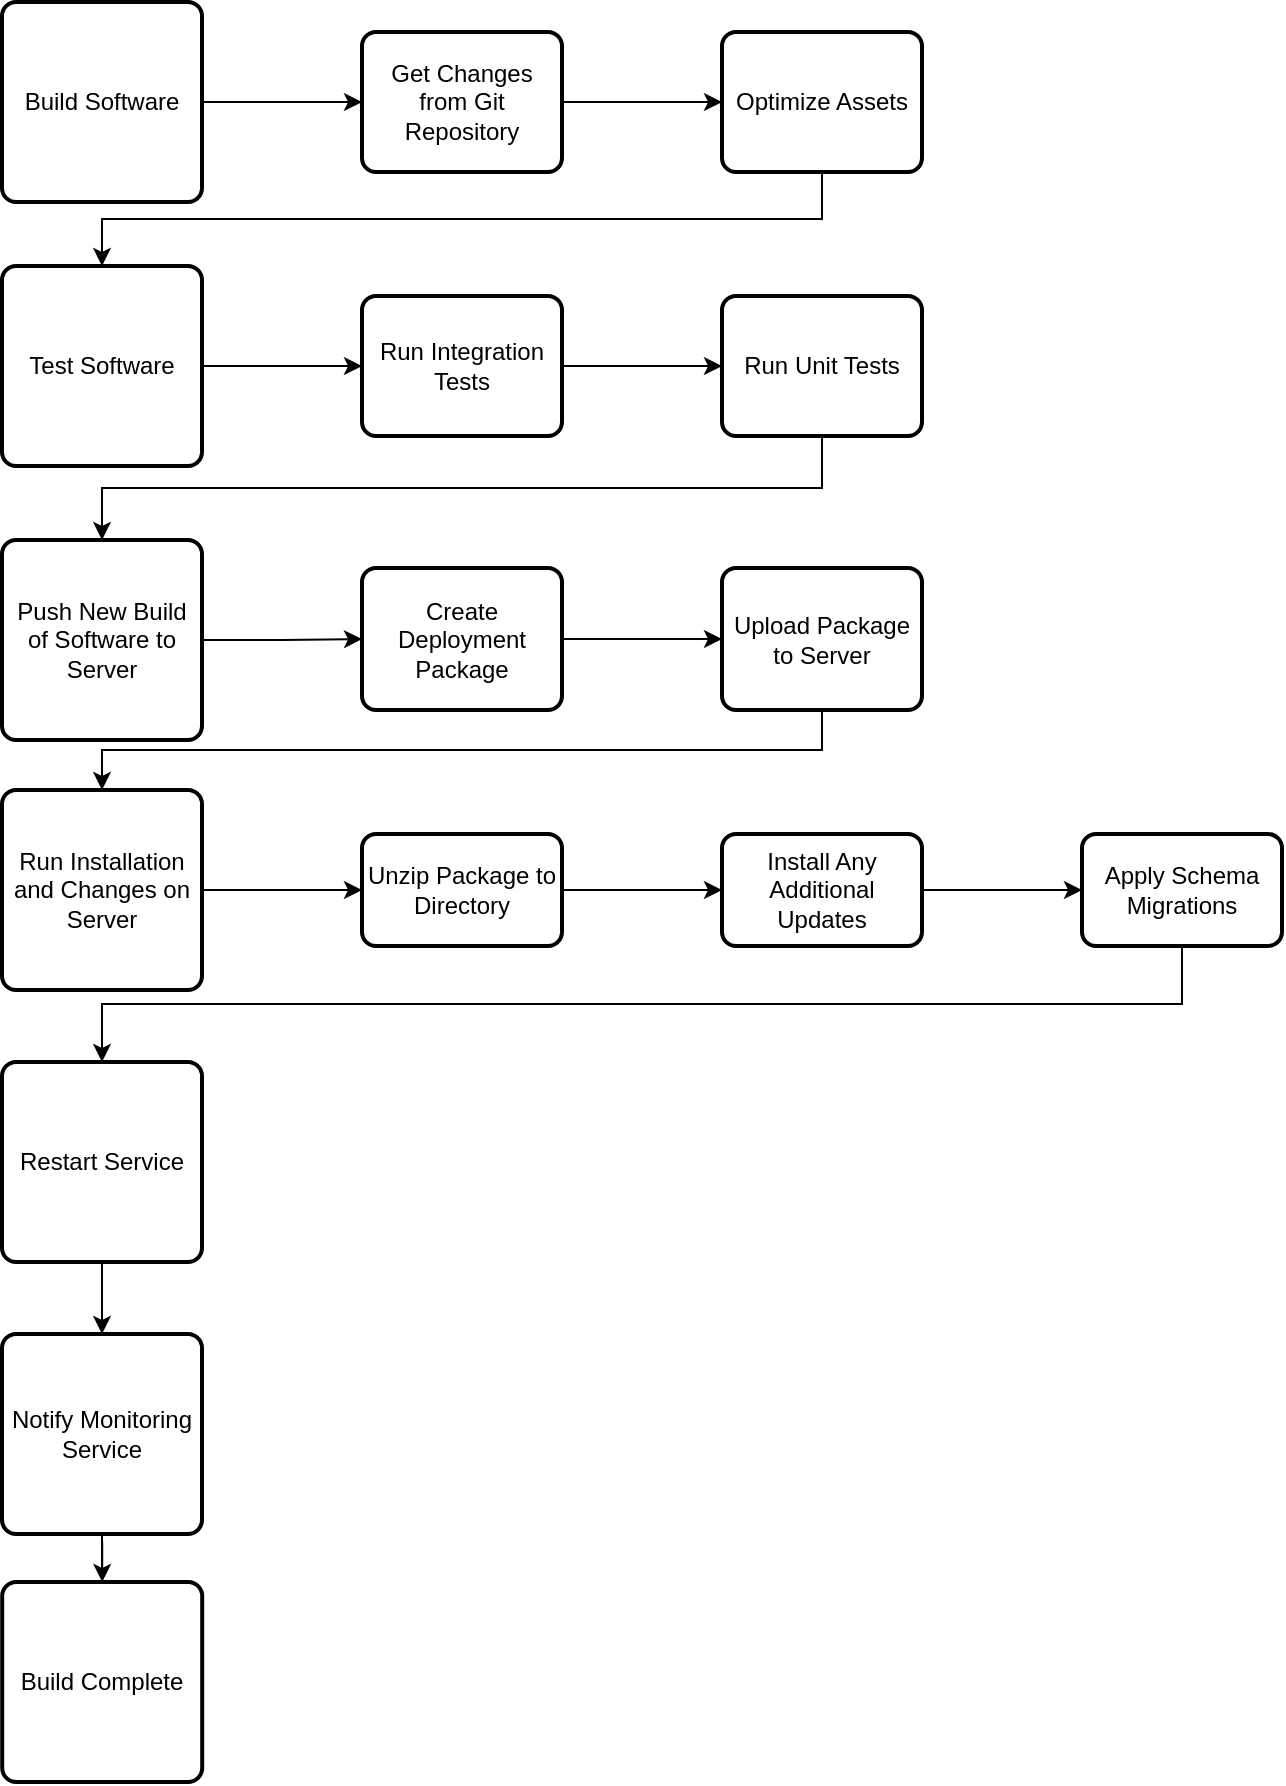 <mxfile version="11.0.5" type="device"><diagram id="PEpAmb-kBfw5PnfE_NCs" name="Page-1"><mxGraphModel dx="588" dy="625" grid="1" gridSize="10" guides="1" tooltips="1" connect="1" arrows="1" fold="1" page="1" pageScale="1" pageWidth="850" pageHeight="1100" math="0" shadow="0"><root><mxCell id="0"/><mxCell id="1" parent="0"/><mxCell id="VcBYsudx46ciPpxLEuvh-15" value="" style="edgeStyle=orthogonalEdgeStyle;rounded=0;orthogonalLoop=1;jettySize=auto;html=1;" edge="1" parent="1" source="VcBYsudx46ciPpxLEuvh-1" target="VcBYsudx46ciPpxLEuvh-14"><mxGeometry relative="1" as="geometry"/></mxCell><mxCell id="VcBYsudx46ciPpxLEuvh-1" value="Build Software" style="rounded=1;whiteSpace=wrap;html=1;absoluteArcSize=1;arcSize=14;strokeWidth=2;" vertex="1" parent="1"><mxGeometry x="40" y="20" width="100" height="100" as="geometry"/></mxCell><mxCell id="VcBYsudx46ciPpxLEuvh-17" value="" style="edgeStyle=orthogonalEdgeStyle;rounded=0;orthogonalLoop=1;jettySize=auto;html=1;" edge="1" parent="1" source="VcBYsudx46ciPpxLEuvh-14" target="VcBYsudx46ciPpxLEuvh-16"><mxGeometry relative="1" as="geometry"/></mxCell><mxCell id="VcBYsudx46ciPpxLEuvh-14" value="Get Changes from Git Repository" style="rounded=1;whiteSpace=wrap;html=1;absoluteArcSize=1;arcSize=14;strokeWidth=2;" vertex="1" parent="1"><mxGeometry x="220" y="35" width="100" height="70" as="geometry"/></mxCell><mxCell id="VcBYsudx46ciPpxLEuvh-18" style="edgeStyle=orthogonalEdgeStyle;rounded=0;orthogonalLoop=1;jettySize=auto;html=1;exitX=0.5;exitY=1;exitDx=0;exitDy=0;entryX=0.5;entryY=0;entryDx=0;entryDy=0;" edge="1" parent="1" source="VcBYsudx46ciPpxLEuvh-16" target="VcBYsudx46ciPpxLEuvh-2"><mxGeometry relative="1" as="geometry"/></mxCell><mxCell id="VcBYsudx46ciPpxLEuvh-16" value="Optimize Assets" style="rounded=1;whiteSpace=wrap;html=1;absoluteArcSize=1;arcSize=14;strokeWidth=2;" vertex="1" parent="1"><mxGeometry x="400" y="35" width="100" height="70" as="geometry"/></mxCell><mxCell id="VcBYsudx46ciPpxLEuvh-20" value="" style="edgeStyle=orthogonalEdgeStyle;rounded=0;orthogonalLoop=1;jettySize=auto;html=1;" edge="1" parent="1" source="VcBYsudx46ciPpxLEuvh-2" target="VcBYsudx46ciPpxLEuvh-19"><mxGeometry relative="1" as="geometry"/></mxCell><mxCell id="VcBYsudx46ciPpxLEuvh-2" value="Test Software" style="rounded=1;whiteSpace=wrap;html=1;absoluteArcSize=1;arcSize=14;strokeWidth=2;" vertex="1" parent="1"><mxGeometry x="40" y="152" width="100" height="100" as="geometry"/></mxCell><mxCell id="VcBYsudx46ciPpxLEuvh-22" value="" style="edgeStyle=orthogonalEdgeStyle;rounded=0;orthogonalLoop=1;jettySize=auto;html=1;" edge="1" parent="1" source="VcBYsudx46ciPpxLEuvh-19" target="VcBYsudx46ciPpxLEuvh-21"><mxGeometry relative="1" as="geometry"/></mxCell><mxCell id="VcBYsudx46ciPpxLEuvh-19" value="Run Integration Tests" style="rounded=1;whiteSpace=wrap;html=1;absoluteArcSize=1;arcSize=14;strokeWidth=2;" vertex="1" parent="1"><mxGeometry x="220" y="167" width="100" height="70" as="geometry"/></mxCell><mxCell id="VcBYsudx46ciPpxLEuvh-23" style="edgeStyle=orthogonalEdgeStyle;rounded=0;orthogonalLoop=1;jettySize=auto;html=1;exitX=0.5;exitY=1;exitDx=0;exitDy=0;entryX=0.5;entryY=0;entryDx=0;entryDy=0;" edge="1" parent="1" source="VcBYsudx46ciPpxLEuvh-21" target="VcBYsudx46ciPpxLEuvh-4"><mxGeometry relative="1" as="geometry"/></mxCell><mxCell id="VcBYsudx46ciPpxLEuvh-21" value="Run Unit Tests" style="rounded=1;whiteSpace=wrap;html=1;absoluteArcSize=1;arcSize=14;strokeWidth=2;" vertex="1" parent="1"><mxGeometry x="400" y="167" width="100" height="70" as="geometry"/></mxCell><mxCell id="VcBYsudx46ciPpxLEuvh-25" value="" style="edgeStyle=orthogonalEdgeStyle;rounded=0;orthogonalLoop=1;jettySize=auto;html=1;" edge="1" parent="1" source="VcBYsudx46ciPpxLEuvh-4" target="VcBYsudx46ciPpxLEuvh-24"><mxGeometry relative="1" as="geometry"/></mxCell><mxCell id="VcBYsudx46ciPpxLEuvh-4" value="Push New Build of Software to Server" style="rounded=1;whiteSpace=wrap;html=1;absoluteArcSize=1;arcSize=14;strokeWidth=2;" vertex="1" parent="1"><mxGeometry x="40" y="289" width="100" height="100" as="geometry"/></mxCell><mxCell id="VcBYsudx46ciPpxLEuvh-27" value="" style="edgeStyle=orthogonalEdgeStyle;rounded=0;orthogonalLoop=1;jettySize=auto;html=1;" edge="1" parent="1" source="VcBYsudx46ciPpxLEuvh-24" target="VcBYsudx46ciPpxLEuvh-26"><mxGeometry relative="1" as="geometry"/></mxCell><mxCell id="VcBYsudx46ciPpxLEuvh-24" value="Create Deployment Package" style="rounded=1;whiteSpace=wrap;html=1;absoluteArcSize=1;arcSize=14;strokeWidth=2;" vertex="1" parent="1"><mxGeometry x="220" y="303" width="100" height="71" as="geometry"/></mxCell><mxCell id="VcBYsudx46ciPpxLEuvh-28" style="edgeStyle=orthogonalEdgeStyle;rounded=0;orthogonalLoop=1;jettySize=auto;html=1;exitX=0.5;exitY=1;exitDx=0;exitDy=0;entryX=0.5;entryY=0;entryDx=0;entryDy=0;" edge="1" parent="1" source="VcBYsudx46ciPpxLEuvh-26" target="VcBYsudx46ciPpxLEuvh-6"><mxGeometry relative="1" as="geometry"/></mxCell><mxCell id="VcBYsudx46ciPpxLEuvh-26" value="Upload Package to Server" style="rounded=1;whiteSpace=wrap;html=1;absoluteArcSize=1;arcSize=14;strokeWidth=2;" vertex="1" parent="1"><mxGeometry x="400" y="303" width="100" height="71" as="geometry"/></mxCell><mxCell id="VcBYsudx46ciPpxLEuvh-30" value="" style="edgeStyle=orthogonalEdgeStyle;rounded=0;orthogonalLoop=1;jettySize=auto;html=1;" edge="1" parent="1" source="VcBYsudx46ciPpxLEuvh-6" target="VcBYsudx46ciPpxLEuvh-29"><mxGeometry relative="1" as="geometry"/></mxCell><mxCell id="VcBYsudx46ciPpxLEuvh-6" value="Run Installation and Changes on Server" style="rounded=1;whiteSpace=wrap;html=1;absoluteArcSize=1;arcSize=14;strokeWidth=2;" vertex="1" parent="1"><mxGeometry x="40" y="414" width="100" height="100" as="geometry"/></mxCell><mxCell id="VcBYsudx46ciPpxLEuvh-32" value="" style="edgeStyle=orthogonalEdgeStyle;rounded=0;orthogonalLoop=1;jettySize=auto;html=1;" edge="1" parent="1" source="VcBYsudx46ciPpxLEuvh-29" target="VcBYsudx46ciPpxLEuvh-31"><mxGeometry relative="1" as="geometry"/></mxCell><mxCell id="VcBYsudx46ciPpxLEuvh-29" value="Unzip Package to Directory" style="rounded=1;whiteSpace=wrap;html=1;absoluteArcSize=1;arcSize=14;strokeWidth=2;" vertex="1" parent="1"><mxGeometry x="220" y="436" width="100" height="56" as="geometry"/></mxCell><mxCell id="VcBYsudx46ciPpxLEuvh-34" value="" style="edgeStyle=orthogonalEdgeStyle;rounded=0;orthogonalLoop=1;jettySize=auto;html=1;" edge="1" parent="1" source="VcBYsudx46ciPpxLEuvh-31" target="VcBYsudx46ciPpxLEuvh-33"><mxGeometry relative="1" as="geometry"/></mxCell><mxCell id="VcBYsudx46ciPpxLEuvh-31" value="Install Any Additional Updates" style="rounded=1;whiteSpace=wrap;html=1;absoluteArcSize=1;arcSize=14;strokeWidth=2;" vertex="1" parent="1"><mxGeometry x="400" y="436" width="100" height="56" as="geometry"/></mxCell><mxCell id="VcBYsudx46ciPpxLEuvh-35" style="edgeStyle=orthogonalEdgeStyle;rounded=0;orthogonalLoop=1;jettySize=auto;html=1;exitX=0.5;exitY=1;exitDx=0;exitDy=0;" edge="1" parent="1" source="VcBYsudx46ciPpxLEuvh-33" target="VcBYsudx46ciPpxLEuvh-8"><mxGeometry relative="1" as="geometry"/></mxCell><mxCell id="VcBYsudx46ciPpxLEuvh-33" value="Apply Schema Migrations" style="rounded=1;whiteSpace=wrap;html=1;absoluteArcSize=1;arcSize=14;strokeWidth=2;" vertex="1" parent="1"><mxGeometry x="580" y="436" width="100" height="56" as="geometry"/></mxCell><mxCell id="VcBYsudx46ciPpxLEuvh-11" value="" style="edgeStyle=orthogonalEdgeStyle;rounded=0;orthogonalLoop=1;jettySize=auto;html=1;" edge="1" parent="1" source="VcBYsudx46ciPpxLEuvh-8" target="VcBYsudx46ciPpxLEuvh-10"><mxGeometry relative="1" as="geometry"/></mxCell><mxCell id="VcBYsudx46ciPpxLEuvh-8" value="Restart Service" style="rounded=1;whiteSpace=wrap;html=1;absoluteArcSize=1;arcSize=14;strokeWidth=2;" vertex="1" parent="1"><mxGeometry x="40" y="550" width="100" height="100" as="geometry"/></mxCell><mxCell id="VcBYsudx46ciPpxLEuvh-13" value="" style="edgeStyle=orthogonalEdgeStyle;rounded=0;orthogonalLoop=1;jettySize=auto;html=1;" edge="1" parent="1" source="VcBYsudx46ciPpxLEuvh-10" target="VcBYsudx46ciPpxLEuvh-12"><mxGeometry relative="1" as="geometry"/></mxCell><mxCell id="VcBYsudx46ciPpxLEuvh-10" value="Notify Monitoring Service" style="rounded=1;whiteSpace=wrap;html=1;absoluteArcSize=1;arcSize=14;strokeWidth=2;" vertex="1" parent="1"><mxGeometry x="40" y="686" width="100" height="100" as="geometry"/></mxCell><mxCell id="VcBYsudx46ciPpxLEuvh-12" value="Build Complete" style="rounded=1;whiteSpace=wrap;html=1;absoluteArcSize=1;arcSize=14;strokeWidth=2;" vertex="1" parent="1"><mxGeometry x="40.1" y="810" width="100" height="100" as="geometry"/></mxCell></root></mxGraphModel></diagram></mxfile>